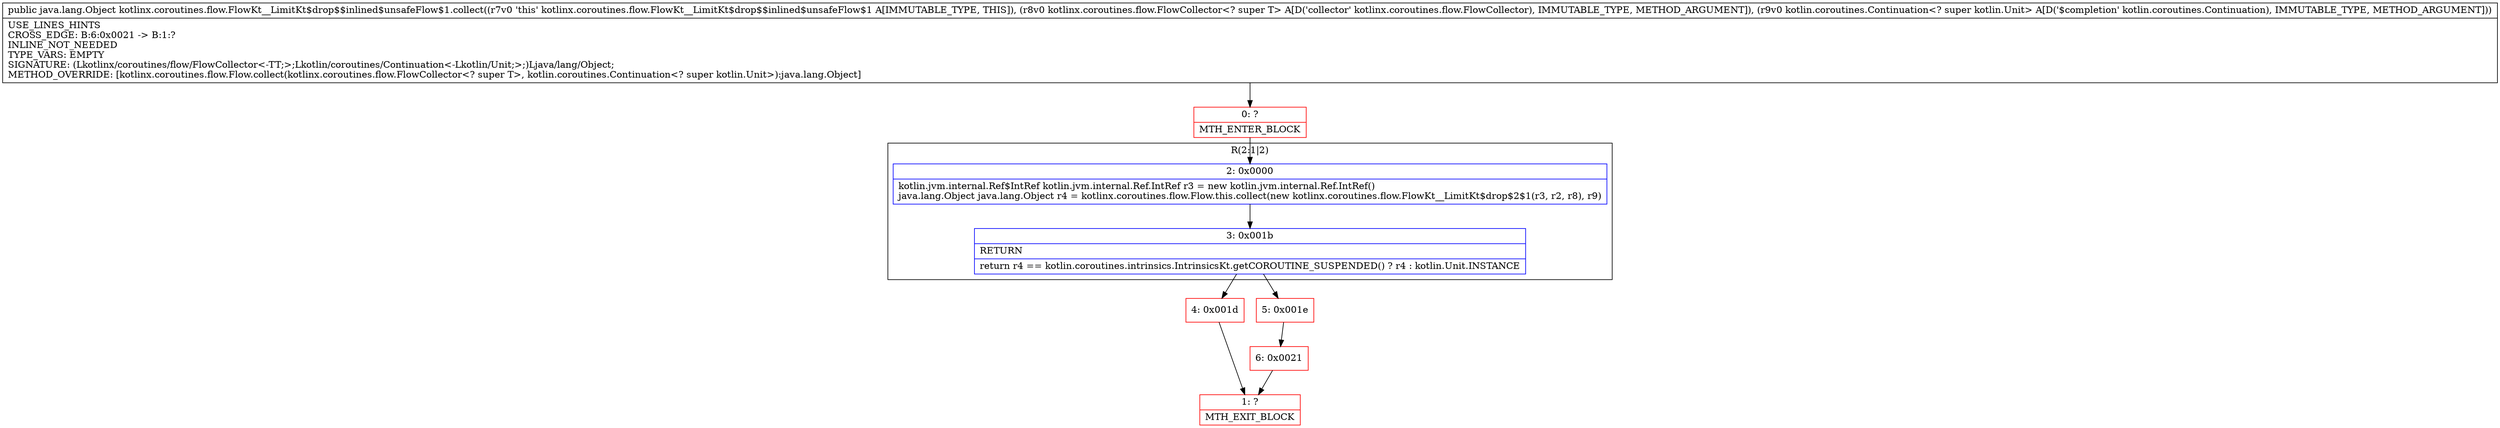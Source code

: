 digraph "CFG forkotlinx.coroutines.flow.FlowKt__LimitKt$drop$$inlined$unsafeFlow$1.collect(Lkotlinx\/coroutines\/flow\/FlowCollector;Lkotlin\/coroutines\/Continuation;)Ljava\/lang\/Object;" {
subgraph cluster_Region_812977349 {
label = "R(2:1|2)";
node [shape=record,color=blue];
Node_2 [shape=record,label="{2\:\ 0x0000|kotlin.jvm.internal.Ref$IntRef kotlin.jvm.internal.Ref.IntRef r3 = new kotlin.jvm.internal.Ref.IntRef()\ljava.lang.Object java.lang.Object r4 = kotlinx.coroutines.flow.Flow.this.collect(new kotlinx.coroutines.flow.FlowKt__LimitKt$drop$2$1(r3, r2, r8), r9)\l}"];
Node_3 [shape=record,label="{3\:\ 0x001b|RETURN\l|return r4 == kotlin.coroutines.intrinsics.IntrinsicsKt.getCOROUTINE_SUSPENDED() ? r4 : kotlin.Unit.INSTANCE\l}"];
}
Node_0 [shape=record,color=red,label="{0\:\ ?|MTH_ENTER_BLOCK\l}"];
Node_4 [shape=record,color=red,label="{4\:\ 0x001d}"];
Node_1 [shape=record,color=red,label="{1\:\ ?|MTH_EXIT_BLOCK\l}"];
Node_5 [shape=record,color=red,label="{5\:\ 0x001e}"];
Node_6 [shape=record,color=red,label="{6\:\ 0x0021}"];
MethodNode[shape=record,label="{public java.lang.Object kotlinx.coroutines.flow.FlowKt__LimitKt$drop$$inlined$unsafeFlow$1.collect((r7v0 'this' kotlinx.coroutines.flow.FlowKt__LimitKt$drop$$inlined$unsafeFlow$1 A[IMMUTABLE_TYPE, THIS]), (r8v0 kotlinx.coroutines.flow.FlowCollector\<? super T\> A[D('collector' kotlinx.coroutines.flow.FlowCollector), IMMUTABLE_TYPE, METHOD_ARGUMENT]), (r9v0 kotlin.coroutines.Continuation\<? super kotlin.Unit\> A[D('$completion' kotlin.coroutines.Continuation), IMMUTABLE_TYPE, METHOD_ARGUMENT]))  | USE_LINES_HINTS\lCROSS_EDGE: B:6:0x0021 \-\> B:1:?\lINLINE_NOT_NEEDED\lTYPE_VARS: EMPTY\lSIGNATURE: (Lkotlinx\/coroutines\/flow\/FlowCollector\<\-TT;\>;Lkotlin\/coroutines\/Continuation\<\-Lkotlin\/Unit;\>;)Ljava\/lang\/Object;\lMETHOD_OVERRIDE: [kotlinx.coroutines.flow.Flow.collect(kotlinx.coroutines.flow.FlowCollector\<? super T\>, kotlin.coroutines.Continuation\<? super kotlin.Unit\>):java.lang.Object]\l}"];
MethodNode -> Node_0;Node_2 -> Node_3;
Node_3 -> Node_4;
Node_3 -> Node_5;
Node_0 -> Node_2;
Node_4 -> Node_1;
Node_5 -> Node_6;
Node_6 -> Node_1;
}

